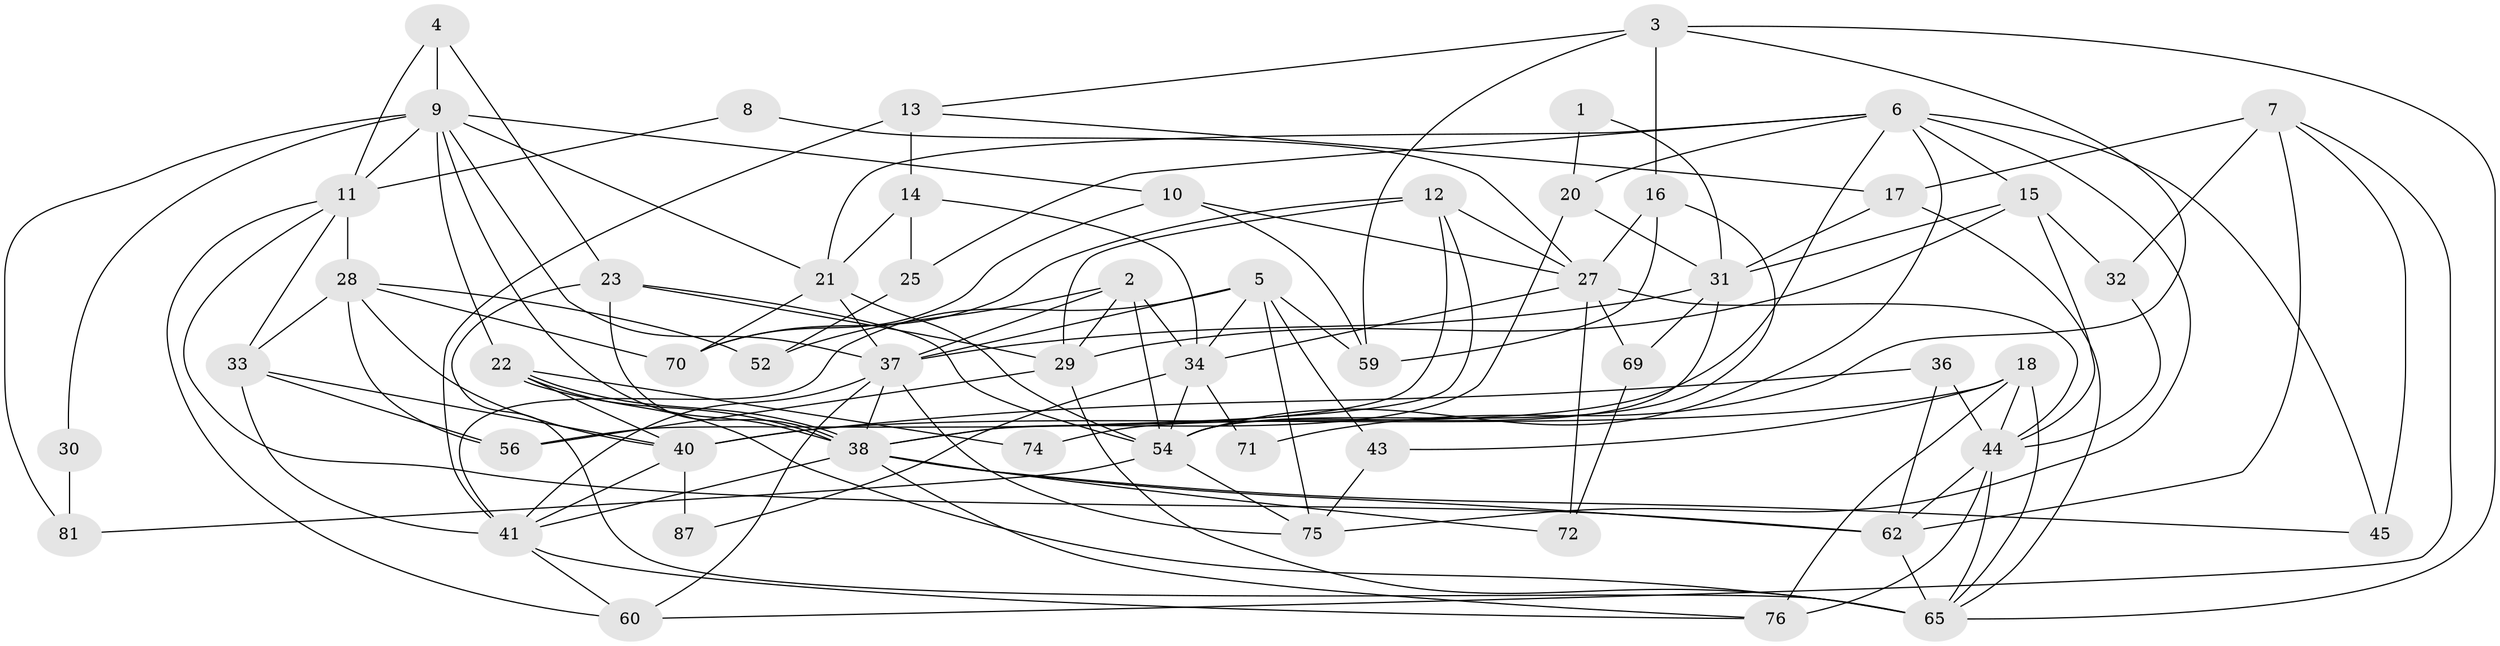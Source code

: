 // original degree distribution, {2: 0.14772727272727273, 5: 0.17045454545454544, 3: 0.2159090909090909, 4: 0.3522727272727273, 6: 0.045454545454545456, 10: 0.011363636363636364, 8: 0.011363636363636364, 7: 0.045454545454545456}
// Generated by graph-tools (version 1.1) at 2025/41/03/06/25 10:41:56]
// undirected, 55 vertices, 137 edges
graph export_dot {
graph [start="1"]
  node [color=gray90,style=filled];
  1;
  2 [super="+46"];
  3 [super="+47"];
  4;
  5 [super="+58"];
  6 [super="+19"];
  7 [super="+63"];
  8;
  9 [super="+73"];
  10;
  11 [super="+24"];
  12;
  13 [super="+67"];
  14;
  15 [super="+26"];
  16 [super="+78"];
  17 [super="+53"];
  18 [super="+35"];
  20;
  21 [super="+83"];
  22 [super="+51"];
  23 [super="+57"];
  25;
  27 [super="+39"];
  28 [super="+82"];
  29 [super="+84"];
  30;
  31 [super="+55"];
  32;
  33 [super="+48"];
  34 [super="+50"];
  36;
  37 [super="+42"];
  38 [super="+61"];
  40 [super="+64"];
  41 [super="+49"];
  43;
  44 [super="+68"];
  45;
  52 [super="+77"];
  54 [super="+88"];
  56 [super="+86"];
  59;
  60;
  62 [super="+66"];
  65 [super="+85"];
  69;
  70;
  71;
  72;
  74;
  75 [super="+80"];
  76 [super="+79"];
  81;
  87;
  1 -- 20;
  1 -- 31;
  2 -- 34;
  2 -- 52;
  2 -- 54;
  2 -- 37;
  2 -- 29;
  3 -- 59;
  3 -- 13;
  3 -- 65;
  3 -- 71;
  3 -- 16;
  4 -- 23;
  4 -- 9;
  4 -- 11;
  5 -- 59;
  5 -- 43;
  5 -- 41;
  5 -- 34;
  5 -- 37;
  5 -- 75;
  6 -- 20;
  6 -- 74;
  6 -- 75;
  6 -- 21;
  6 -- 54;
  6 -- 25;
  6 -- 45;
  6 -- 15;
  7 -- 32;
  7 -- 60;
  7 -- 45;
  7 -- 17;
  7 -- 62;
  8 -- 11;
  8 -- 27;
  9 -- 11;
  9 -- 21;
  9 -- 81;
  9 -- 37;
  9 -- 38;
  9 -- 10;
  9 -- 30;
  9 -- 22;
  10 -- 70;
  10 -- 59;
  10 -- 27;
  11 -- 33;
  11 -- 60;
  11 -- 28;
  11 -- 62;
  12 -- 70;
  12 -- 27;
  12 -- 38;
  12 -- 56;
  12 -- 29;
  13 -- 41 [weight=2];
  13 -- 14 [weight=2];
  13 -- 17;
  14 -- 34;
  14 -- 25;
  14 -- 21;
  15 -- 44;
  15 -- 31;
  15 -- 29;
  15 -- 32;
  16 -- 27;
  16 -- 59;
  16 -- 54 [weight=2];
  17 -- 31;
  17 -- 65;
  18 -- 40;
  18 -- 44;
  18 -- 76;
  18 -- 65;
  18 -- 43;
  20 -- 38;
  20 -- 31;
  21 -- 37;
  21 -- 70;
  21 -- 54;
  22 -- 38;
  22 -- 38;
  22 -- 74;
  22 -- 40 [weight=2];
  22 -- 65;
  23 -- 38;
  23 -- 65;
  23 -- 29;
  23 -- 54;
  25 -- 52;
  27 -- 69 [weight=2];
  27 -- 34 [weight=2];
  27 -- 72;
  27 -- 44;
  28 -- 33;
  28 -- 70;
  28 -- 52;
  28 -- 40;
  28 -- 56;
  29 -- 65;
  29 -- 56;
  30 -- 81;
  31 -- 69;
  31 -- 54;
  31 -- 37;
  32 -- 44;
  33 -- 56;
  33 -- 41;
  33 -- 40;
  34 -- 54;
  34 -- 71;
  34 -- 87;
  36 -- 62;
  36 -- 40;
  36 -- 44;
  37 -- 41;
  37 -- 38;
  37 -- 60;
  37 -- 75;
  38 -- 45;
  38 -- 72;
  38 -- 76;
  38 -- 41;
  38 -- 62;
  40 -- 87;
  40 -- 41;
  41 -- 60;
  41 -- 76;
  43 -- 75;
  44 -- 65;
  44 -- 76;
  44 -- 62;
  54 -- 81;
  54 -- 75;
  62 -- 65;
  69 -- 72;
}
